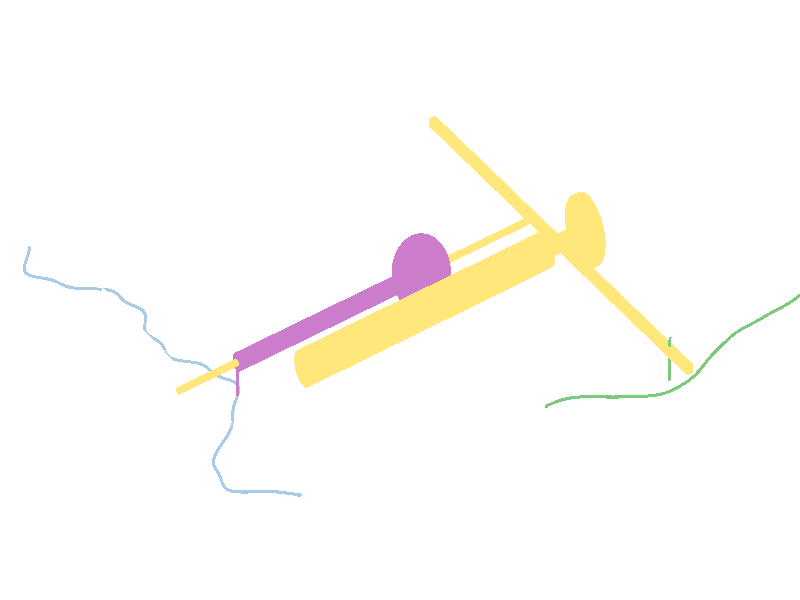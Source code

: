 //
// ksi.pov
//
// (c) 2023 Prof Dr Andreas Müller
//
#version 3.7;
#include "colors.inc"

global_settings {
	assumed_gamma 1
}

#declare imagescale = 0.053;

camera {
	location <-28, 30, -40>
	look_at <0, 0.1, 0>
	right (16/9) * x * imagescale
	up y * imagescale
}

light_source {
	<-30, 40, -40> color White
	area_light <1,0,0> <0,0,1>, 10, 10
	adaptive 1
	jitter
}

sky_sphere {
	pigment {
		color rgb<1,1,1>
	}
}

union {
	cylinder { <0,-1,0>, <0,0,0>, 0.05 }
	cylinder { <0,-0.1,0>, <0,0,0>, 1 }
	pigment {
		color White
	}
	finish {
		metallic
		specular 0.99
	}
}

#declare spherecolor = rgb<1,0.8,0.2>;
#declare rollercolor = rgb<1,0.8,0.2>;
#declare pointercolor = rgb<0.6,0.2,0.6>;

#declare curvecolor = rgb<0.4,0.6,0.8>;
#declare integralcolor = rgb<0.2,0.6,0.2>;

#declare r = 0.01;
#declare f = function(X) { 0.25 * (0.8*sin(3 * X) + 0.7 * cos(5*X) + 0.1 * sin(20*X)) }
#macro punkt(T)
	< -1.5 + f(T), 0, T >
#end
#declare F = function(X) { -0.00125*cos(20*X) + 0.035*sin(5*X) - 0.06666666666666667*cos(3*X) }
#macro Punkt(T)
	< 1.5 + T, -0.2, 2*(F(T)-F(-1))-1 >
#end
#declare sphereradius = 0.2;
#declare sphereoffset = f(0);
#declare rollerradius = 0.10;

union {
	cylinder { <-1.8, sphereradius, 0>, <1.1, sphereradius, 0>, 0.02 }
	pigment {
		color spherecolor
	}
	finish {
		metallic
		specular 0.99
	}
}

union {
	sphere { < f(0), sphereradius, 0>, sphereradius }
	cylinder { <-1.5+f(0), sphereradius, 0>, < f(0), sphereradius, 0>, 0.05 }
	pigment {
		color pointercolor
	}
	finish {
		metallic
		specular 0.99
	}
}

union {
	cylinder {
		< -1.5+f(0), sphereradius, 0 >, 
		< -1.5+f(0), 0, 0 >, 
		r
	}
	pigment {
		color pointercolor
	}
	finish {
		metallic
		specular 0.99
	}
}

mesh {
	triangle { < -1.9, 0, -1 >, < -1.1, 0, -1 >, < -1.1, 0, 2 > }
	triangle { < -1.9, 0, -1 >, < -1.1, 0,  2 >, < -1.9, 0, 2 > }
	pigment {
		color White
	}
}

union {
	cylinder { < -1.5, 0, -1 >, < -1.5,0, 2>, r }
	pigment {
		color White
	}
}

union {
	#declare Y = -1;
	#declare Yh = 0.02;
	sphere { punkt(Y), r }
	#while (Y < 2)
		cylinder { punkt(Y), punkt(Y+Yh), r }
		#declare Y = Y + Yh;
		sphere { punkt(Y), r }
	#end
	pigment {
		color curvecolor
	}
}

union {
	cylinder {
		< -1, sphereradius, -(sphereradius+rollerradius) >, 
		<  1, sphereradius, -(sphereradius+rollerradius) >,
		rollerradius
	}
	cylinder {
		< 0, sphereradius, -(sphereradius+rollerradius) >, 
		< 1.32, sphereradius, -(sphereradius+rollerradius) >,
		0.5 * rollerradius
	}
	cylinder {
		< 1.3,  sphereradius, -(sphereradius+rollerradius) >,
		< 1.35, sphereradius, -(sphereradius+rollerradius) >,
		sphereradius
	}
	pigment {
		color rollercolor
	}
	finish {
		metallic
		specular 0.99
	}
}

mesh {
	triangle {
		< 0.5, -0.2, -1.5 >,
		< 3.5, -0.2, -1.5 >,
		< 3.5, -0.2, -0.5 >
	}
	triangle {
		< 0.5, -0.2, -1.5 >,
		< 3.5, -0.2, -0.5 >,
		< 0.5, -0.2, -0.5 >
	}
	pigment {
		color White
	}
}

union {
	cylinder { <0.5, -0.2, -1>, <3.5, -0.2, -1>, r }
	pigment {
		color White
	}
}

union {
	box { < 1.3, -0.05, -1.5 >, < 1.35, 0, 1.5 > }
	pigment {
		color rollercolor
	}
	finish {
		metallic
		specular 0.99
	}
}


union {
	#declare Y = -1;
	#declare Yh = 0.02;
	sphere { Punkt(Y), r }
	#while (Y < 2)
		cylinder { Punkt(Y), Punkt(Y+Yh), r }
		#declare Y = Y + Yh;
		sphere { Punkt(Y), r }
	#end
	pigment {
		color integralcolor
	}
	finish {
		metallic
		specular 0.99
	}
}

union {
	cylinder {
		< 1.325,  0.05, 2*(F(2.325-0.5)-F(-1))-1 >,
		< 1.325, -0.2,  2*(F(2.325-0.5)-F(-1))-1 >,
		r
	}
	pigment {
		color integralcolor
	}
	finish {
		metallic
		specular 0.99
	}
}

//union {
//	cylinder { <-2,  0,  0>, < 2, 0, 0 >, 0.01 }
//	cylinder { < 0, -2,  0>, < 0, 2, 0 >, 0.01 }
//	cylinder { < 0,  0, -2>, < 0, 0, 2 >, 0.01 }
//	pigment {
//		color White
//	}
//	finish {
//		metallic
//		specular 0.99
//	}
//}
